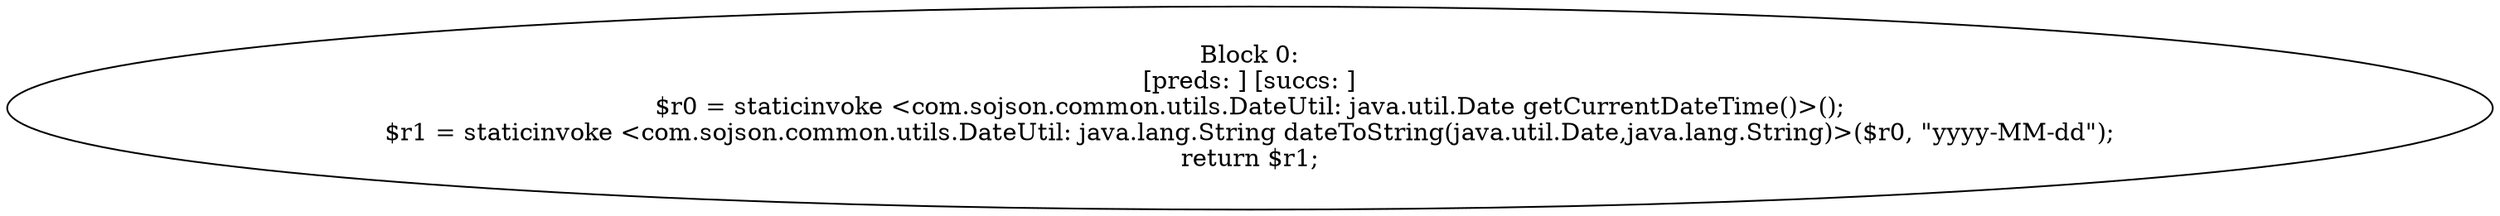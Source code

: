 digraph "unitGraph" {
    "Block 0:
[preds: ] [succs: ]
$r0 = staticinvoke <com.sojson.common.utils.DateUtil: java.util.Date getCurrentDateTime()>();
$r1 = staticinvoke <com.sojson.common.utils.DateUtil: java.lang.String dateToString(java.util.Date,java.lang.String)>($r0, \"yyyy-MM-dd\");
return $r1;
"
}
